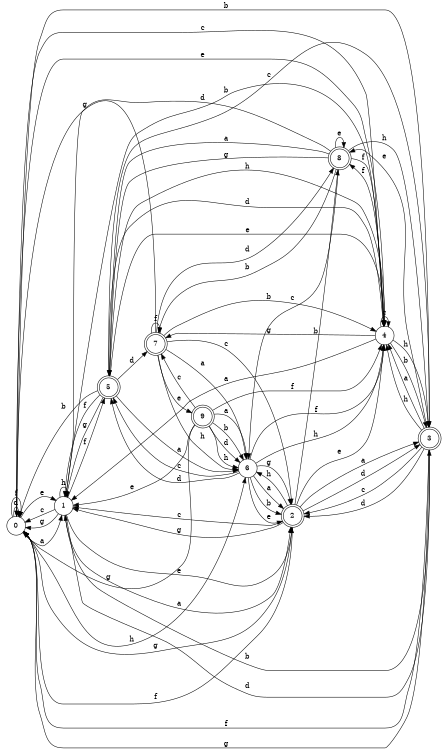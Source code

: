 digraph n8_4 {
__start0 [label="" shape="none"];

rankdir=LR;
size="8,5";

s0 [style="filled", color="black", fillcolor="white" shape="circle", label="0"];
s1 [style="filled", color="black", fillcolor="white" shape="circle", label="1"];
s2 [style="rounded,filled", color="black", fillcolor="white" shape="doublecircle", label="2"];
s3 [style="rounded,filled", color="black", fillcolor="white" shape="doublecircle", label="3"];
s4 [style="filled", color="black", fillcolor="white" shape="circle", label="4"];
s5 [style="rounded,filled", color="black", fillcolor="white" shape="doublecircle", label="5"];
s6 [style="filled", color="black", fillcolor="white" shape="circle", label="6"];
s7 [style="rounded,filled", color="black", fillcolor="white" shape="doublecircle", label="7"];
s8 [style="rounded,filled", color="black", fillcolor="white" shape="doublecircle", label="8"];
s9 [style="rounded,filled", color="black", fillcolor="white" shape="doublecircle", label="9"];
s0 -> s1 [label="a"];
s0 -> s3 [label="b"];
s0 -> s4 [label="c"];
s0 -> s0 [label="d"];
s0 -> s1 [label="e"];
s0 -> s0 [label="f"];
s0 -> s2 [label="g"];
s0 -> s6 [label="h"];
s1 -> s2 [label="a"];
s1 -> s4 [label="b"];
s1 -> s0 [label="c"];
s1 -> s3 [label="d"];
s1 -> s2 [label="e"];
s1 -> s5 [label="f"];
s1 -> s0 [label="g"];
s1 -> s1 [label="h"];
s2 -> s3 [label="a"];
s2 -> s8 [label="b"];
s2 -> s1 [label="c"];
s2 -> s3 [label="d"];
s2 -> s4 [label="e"];
s2 -> s0 [label="f"];
s2 -> s1 [label="g"];
s2 -> s6 [label="h"];
s3 -> s4 [label="a"];
s3 -> s1 [label="b"];
s3 -> s2 [label="c"];
s3 -> s2 [label="d"];
s3 -> s8 [label="e"];
s3 -> s0 [label="f"];
s3 -> s0 [label="g"];
s3 -> s4 [label="h"];
s4 -> s1 [label="a"];
s4 -> s3 [label="b"];
s4 -> s4 [label="c"];
s4 -> s5 [label="d"];
s4 -> s0 [label="e"];
s4 -> s8 [label="f"];
s4 -> s7 [label="g"];
s4 -> s3 [label="h"];
s5 -> s6 [label="a"];
s5 -> s0 [label="b"];
s5 -> s3 [label="c"];
s5 -> s7 [label="d"];
s5 -> s4 [label="e"];
s5 -> s1 [label="f"];
s5 -> s1 [label="g"];
s5 -> s4 [label="h"];
s6 -> s2 [label="a"];
s6 -> s2 [label="b"];
s6 -> s5 [label="c"];
s6 -> s5 [label="d"];
s6 -> s2 [label="e"];
s6 -> s4 [label="f"];
s6 -> s2 [label="g"];
s6 -> s4 [label="h"];
s7 -> s6 [label="a"];
s7 -> s4 [label="b"];
s7 -> s2 [label="c"];
s7 -> s8 [label="d"];
s7 -> s9 [label="e"];
s7 -> s7 [label="f"];
s7 -> s0 [label="g"];
s7 -> s6 [label="h"];
s8 -> s5 [label="a"];
s8 -> s7 [label="b"];
s8 -> s6 [label="c"];
s8 -> s1 [label="d"];
s8 -> s8 [label="e"];
s8 -> s4 [label="f"];
s8 -> s5 [label="g"];
s8 -> s3 [label="h"];
s9 -> s6 [label="a"];
s9 -> s6 [label="b"];
s9 -> s7 [label="c"];
s9 -> s6 [label="d"];
s9 -> s1 [label="e"];
s9 -> s4 [label="f"];
s9 -> s0 [label="g"];
s9 -> s6 [label="h"];

}